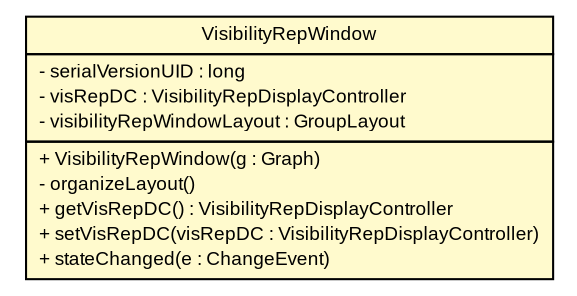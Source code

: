 #!/usr/local/bin/dot
#
# Class diagram 
# Generated by UMLGraph version R5_6 (http://www.umlgraph.org/)
#

digraph G {
	edge [fontname="arial",fontsize=10,labelfontname="arial",labelfontsize=10];
	node [fontname="arial",fontsize=10,shape=plaintext];
	nodesep=0.25;
	ranksep=0.5;
	// pfc.gui.windows.algorithms.VisibilityRepWindow
	c17547 [label=<<table title="pfc.gui.windows.algorithms.VisibilityRepWindow" border="0" cellborder="1" cellspacing="0" cellpadding="2" port="p" bgcolor="lemonChiffon" href="./VisibilityRepWindow.html">
		<tr><td><table border="0" cellspacing="0" cellpadding="1">
<tr><td align="center" balign="center"> VisibilityRepWindow </td></tr>
		</table></td></tr>
		<tr><td><table border="0" cellspacing="0" cellpadding="1">
<tr><td align="left" balign="left"> - serialVersionUID : long </td></tr>
<tr><td align="left" balign="left"> - visRepDC : VisibilityRepDisplayController </td></tr>
<tr><td align="left" balign="left"> - visibilityRepWindowLayout : GroupLayout </td></tr>
		</table></td></tr>
		<tr><td><table border="0" cellspacing="0" cellpadding="1">
<tr><td align="left" balign="left"> + VisibilityRepWindow(g : Graph) </td></tr>
<tr><td align="left" balign="left"> - organizeLayout() </td></tr>
<tr><td align="left" balign="left"> + getVisRepDC() : VisibilityRepDisplayController </td></tr>
<tr><td align="left" balign="left"> + setVisRepDC(visRepDC : VisibilityRepDisplayController) </td></tr>
<tr><td align="left" balign="left"> + stateChanged(e : ChangeEvent) </td></tr>
		</table></td></tr>
		</table>>, URL="./VisibilityRepWindow.html", fontname="arial", fontcolor="black", fontsize=9.0];
}

